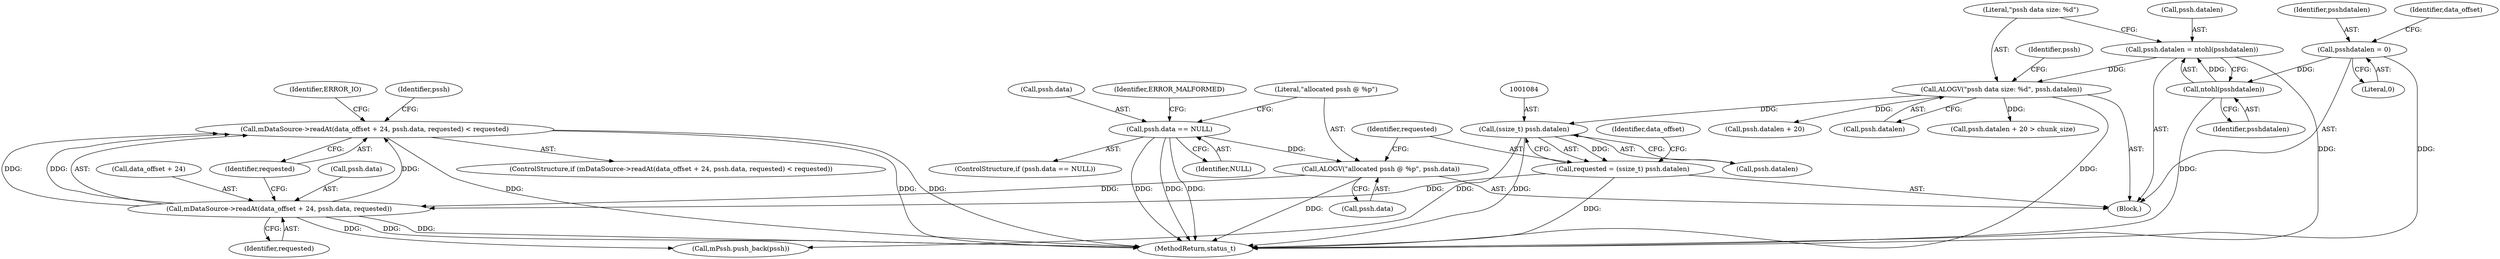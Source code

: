 digraph "0_Android_2674a7218eaa3c87f2ee26d26da5b9170e10f859@API" {
"1001089" [label="(Call,mDataSource->readAt(data_offset + 24, pssh.data, requested) < requested)"];
"1001090" [label="(Call,mDataSource->readAt(data_offset + 24, pssh.data, requested))"];
"1001075" [label="(Call,ALOGV(\"allocated pssh @ %p\", pssh.data))"];
"1001067" [label="(Call,pssh.data == NULL)"];
"1001081" [label="(Call,requested = (ssize_t) pssh.datalen)"];
"1001083" [label="(Call,(ssize_t) pssh.datalen)"];
"1001043" [label="(Call,ALOGV(\"pssh data size: %d\", pssh.datalen))"];
"1001037" [label="(Call,pssh.datalen = ntohl(psshdatalen))"];
"1001041" [label="(Call,ntohl(psshdatalen))"];
"1001021" [label="(Call,psshdatalen = 0)"];
"1001037" [label="(Call,pssh.datalen = ntohl(psshdatalen))"];
"1001028" [label="(Identifier,data_offset)"];
"1001091" [label="(Call,data_offset + 24)"];
"1002927" [label="(MethodReturn,status_t)"];
"1001081" [label="(Call,requested = (ssize_t) pssh.datalen)"];
"1001103" [label="(Identifier,pssh)"];
"1001098" [label="(Identifier,requested)"];
"1001021" [label="(Call,psshdatalen = 0)"];
"1001071" [label="(Identifier,NULL)"];
"1001094" [label="(Call,pssh.data)"];
"1001050" [label="(Call,pssh.datalen + 20)"];
"1001067" [label="(Call,pssh.data == NULL)"];
"1001022" [label="(Identifier,psshdatalen)"];
"1001083" [label="(Call,(ssize_t) pssh.datalen)"];
"1001090" [label="(Call,mDataSource->readAt(data_offset + 24, pssh.data, requested))"];
"1001045" [label="(Call,pssh.datalen)"];
"1001075" [label="(Call,ALOGV(\"allocated pssh @ %p\", pssh.data))"];
"1001052" [label="(Identifier,pssh)"];
"1001092" [label="(Identifier,data_offset)"];
"1001049" [label="(Call,pssh.datalen + 20 > chunk_size)"];
"1001023" [label="(Literal,0)"];
"1001074" [label="(Identifier,ERROR_MALFORMED)"];
"1001088" [label="(ControlStructure,if (mDataSource->readAt(data_offset + 24, pssh.data, requested) < requested))"];
"1001101" [label="(Identifier,ERROR_IO)"];
"1001076" [label="(Literal,\"allocated pssh @ %p\")"];
"1001085" [label="(Call,pssh.datalen)"];
"1001097" [label="(Identifier,requested)"];
"1000999" [label="(Block,)"];
"1001043" [label="(Call,ALOGV(\"pssh data size: %d\", pssh.datalen))"];
"1001066" [label="(ControlStructure,if (pssh.data == NULL))"];
"1001077" [label="(Call,pssh.data)"];
"1001082" [label="(Identifier,requested)"];
"1001041" [label="(Call,ntohl(psshdatalen))"];
"1001068" [label="(Call,pssh.data)"];
"1001089" [label="(Call,mDataSource->readAt(data_offset + 24, pssh.data, requested) < requested)"];
"1001102" [label="(Call,mPssh.push_back(pssh))"];
"1001044" [label="(Literal,\"pssh data size: %d\")"];
"1001042" [label="(Identifier,psshdatalen)"];
"1001038" [label="(Call,pssh.datalen)"];
"1001089" -> "1001088"  [label="AST: "];
"1001089" -> "1001098"  [label="CFG: "];
"1001090" -> "1001089"  [label="AST: "];
"1001098" -> "1001089"  [label="AST: "];
"1001101" -> "1001089"  [label="CFG: "];
"1001103" -> "1001089"  [label="CFG: "];
"1001089" -> "1002927"  [label="DDG: "];
"1001089" -> "1002927"  [label="DDG: "];
"1001089" -> "1002927"  [label="DDG: "];
"1001090" -> "1001089"  [label="DDG: "];
"1001090" -> "1001089"  [label="DDG: "];
"1001090" -> "1001089"  [label="DDG: "];
"1001090" -> "1001097"  [label="CFG: "];
"1001091" -> "1001090"  [label="AST: "];
"1001094" -> "1001090"  [label="AST: "];
"1001097" -> "1001090"  [label="AST: "];
"1001098" -> "1001090"  [label="CFG: "];
"1001090" -> "1002927"  [label="DDG: "];
"1001090" -> "1002927"  [label="DDG: "];
"1001075" -> "1001090"  [label="DDG: "];
"1001081" -> "1001090"  [label="DDG: "];
"1001090" -> "1001102"  [label="DDG: "];
"1001075" -> "1000999"  [label="AST: "];
"1001075" -> "1001077"  [label="CFG: "];
"1001076" -> "1001075"  [label="AST: "];
"1001077" -> "1001075"  [label="AST: "];
"1001082" -> "1001075"  [label="CFG: "];
"1001075" -> "1002927"  [label="DDG: "];
"1001067" -> "1001075"  [label="DDG: "];
"1001067" -> "1001066"  [label="AST: "];
"1001067" -> "1001071"  [label="CFG: "];
"1001068" -> "1001067"  [label="AST: "];
"1001071" -> "1001067"  [label="AST: "];
"1001074" -> "1001067"  [label="CFG: "];
"1001076" -> "1001067"  [label="CFG: "];
"1001067" -> "1002927"  [label="DDG: "];
"1001067" -> "1002927"  [label="DDG: "];
"1001067" -> "1002927"  [label="DDG: "];
"1001081" -> "1000999"  [label="AST: "];
"1001081" -> "1001083"  [label="CFG: "];
"1001082" -> "1001081"  [label="AST: "];
"1001083" -> "1001081"  [label="AST: "];
"1001092" -> "1001081"  [label="CFG: "];
"1001081" -> "1002927"  [label="DDG: "];
"1001083" -> "1001081"  [label="DDG: "];
"1001083" -> "1001085"  [label="CFG: "];
"1001084" -> "1001083"  [label="AST: "];
"1001085" -> "1001083"  [label="AST: "];
"1001083" -> "1002927"  [label="DDG: "];
"1001043" -> "1001083"  [label="DDG: "];
"1001083" -> "1001102"  [label="DDG: "];
"1001043" -> "1000999"  [label="AST: "];
"1001043" -> "1001045"  [label="CFG: "];
"1001044" -> "1001043"  [label="AST: "];
"1001045" -> "1001043"  [label="AST: "];
"1001052" -> "1001043"  [label="CFG: "];
"1001043" -> "1002927"  [label="DDG: "];
"1001037" -> "1001043"  [label="DDG: "];
"1001043" -> "1001049"  [label="DDG: "];
"1001043" -> "1001050"  [label="DDG: "];
"1001037" -> "1000999"  [label="AST: "];
"1001037" -> "1001041"  [label="CFG: "];
"1001038" -> "1001037"  [label="AST: "];
"1001041" -> "1001037"  [label="AST: "];
"1001044" -> "1001037"  [label="CFG: "];
"1001037" -> "1002927"  [label="DDG: "];
"1001041" -> "1001037"  [label="DDG: "];
"1001041" -> "1001042"  [label="CFG: "];
"1001042" -> "1001041"  [label="AST: "];
"1001041" -> "1002927"  [label="DDG: "];
"1001021" -> "1001041"  [label="DDG: "];
"1001021" -> "1000999"  [label="AST: "];
"1001021" -> "1001023"  [label="CFG: "];
"1001022" -> "1001021"  [label="AST: "];
"1001023" -> "1001021"  [label="AST: "];
"1001028" -> "1001021"  [label="CFG: "];
"1001021" -> "1002927"  [label="DDG: "];
}
